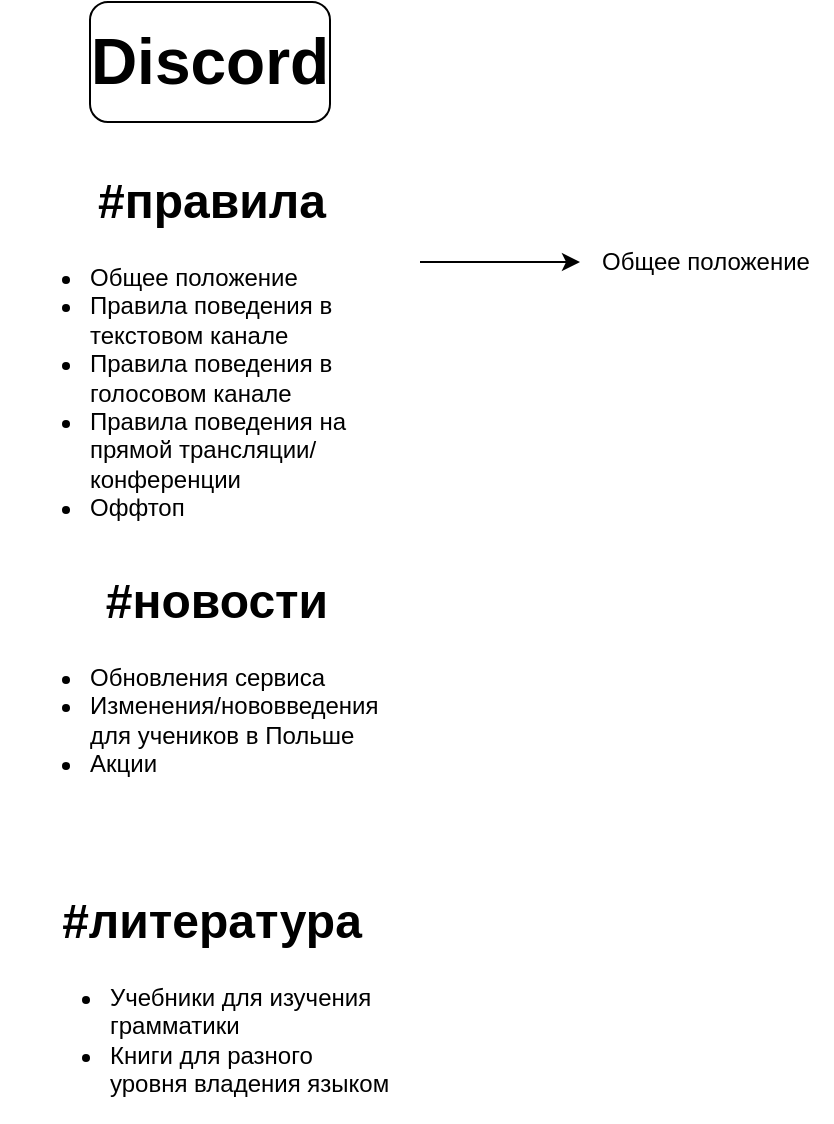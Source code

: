 <mxfile version="14.4.9" type="github">
  <diagram id="SIkGXITU9Z35wxNCEEsx" name="Page-1">
    <mxGraphModel dx="946" dy="662" grid="1" gridSize="10" guides="1" tooltips="1" connect="1" arrows="1" fold="1" page="1" pageScale="1" pageWidth="827" pageHeight="1169" math="0" shadow="0">
      <root>
        <mxCell id="0" />
        <mxCell id="1" parent="0" />
        <mxCell id="UHk0uMI-Ep7OaX0F3Ku_-1" value="&lt;font style=&quot;font-size: 32px&quot;&gt;&lt;b&gt;Discord&lt;/b&gt;&lt;/font&gt;" style="rounded=1;whiteSpace=wrap;html=1;" vertex="1" parent="1">
          <mxGeometry x="185" y="120" width="120" height="60" as="geometry" />
        </mxCell>
        <mxCell id="UHk0uMI-Ep7OaX0F3Ku_-13" style="edgeStyle=orthogonalEdgeStyle;rounded=0;orthogonalLoop=1;jettySize=auto;html=1;exitX=1;exitY=0.25;exitDx=0;exitDy=0;" edge="1" parent="1" source="UHk0uMI-Ep7OaX0F3Ku_-3" target="UHk0uMI-Ep7OaX0F3Ku_-11">
          <mxGeometry relative="1" as="geometry" />
        </mxCell>
        <mxCell id="UHk0uMI-Ep7OaX0F3Ku_-3" value="&lt;h1 style=&quot;text-align: center&quot;&gt;#правила&lt;/h1&gt;&lt;div&gt;&lt;ul&gt;&lt;li&gt;Общее положение&amp;nbsp;&lt;br&gt;&lt;/li&gt;&lt;li&gt;Правила поведения в текстовом канале&lt;br&gt;&lt;/li&gt;&lt;li&gt;Правила поведения в голосовом канале&lt;br&gt;&lt;/li&gt;&lt;li&gt;Правила поведения на прямой трансляции/конференции&lt;br&gt;&lt;/li&gt;&lt;li&gt;Оффтоп&lt;/li&gt;&lt;/ul&gt;&lt;/div&gt;&lt;div&gt;&lt;br&gt;&lt;/div&gt;&lt;div&gt;&lt;br&gt;&lt;/div&gt;" style="text;html=1;strokeColor=none;fillColor=none;spacing=5;spacingTop=-20;whiteSpace=wrap;overflow=hidden;rounded=0;" vertex="1" parent="1">
          <mxGeometry x="140" y="200" width="210" height="200" as="geometry" />
        </mxCell>
        <mxCell id="UHk0uMI-Ep7OaX0F3Ku_-8" value="&lt;h1 style=&quot;text-align: center&quot;&gt;#новости&lt;/h1&gt;&lt;div&gt;&lt;ul&gt;&lt;li&gt;Обновления сервиса&lt;br&gt;&lt;/li&gt;&lt;li&gt;Изменения/нововведения для учеников в Польше&lt;/li&gt;&lt;li&gt;Акции&lt;/li&gt;&lt;/ul&gt;&lt;/div&gt;&lt;div&gt;&lt;br&gt;&lt;/div&gt;&lt;div&gt;&lt;br&gt;&lt;/div&gt;" style="text;html=1;strokeColor=none;fillColor=none;spacing=5;spacingTop=-20;whiteSpace=wrap;overflow=hidden;rounded=0;" vertex="1" parent="1">
          <mxGeometry x="140" y="400" width="215" height="120" as="geometry" />
        </mxCell>
        <mxCell id="UHk0uMI-Ep7OaX0F3Ku_-10" value="&lt;h1 style=&quot;text-align: center&quot;&gt;#литература&lt;/h1&gt;&lt;p&gt;&lt;/p&gt;&lt;ul&gt;&lt;li&gt;Учебники для изучения грамматики&lt;br&gt;&lt;/li&gt;&lt;li&gt;Книги для разного уровня владения языком&lt;br&gt;&lt;/li&gt;&lt;/ul&gt;&lt;p&gt;&lt;/p&gt;" style="text;html=1;strokeColor=none;fillColor=none;spacing=5;spacingTop=-20;whiteSpace=wrap;overflow=hidden;rounded=0;" vertex="1" parent="1">
          <mxGeometry x="150" y="560" width="190" height="120" as="geometry" />
        </mxCell>
        <mxCell id="UHk0uMI-Ep7OaX0F3Ku_-11" value="Общее положение" style="text;html=1;strokeColor=none;fillColor=none;align=center;verticalAlign=middle;whiteSpace=wrap;rounded=0;" vertex="1" parent="1">
          <mxGeometry x="430" y="190" width="126" height="120" as="geometry" />
        </mxCell>
      </root>
    </mxGraphModel>
  </diagram>
</mxfile>
